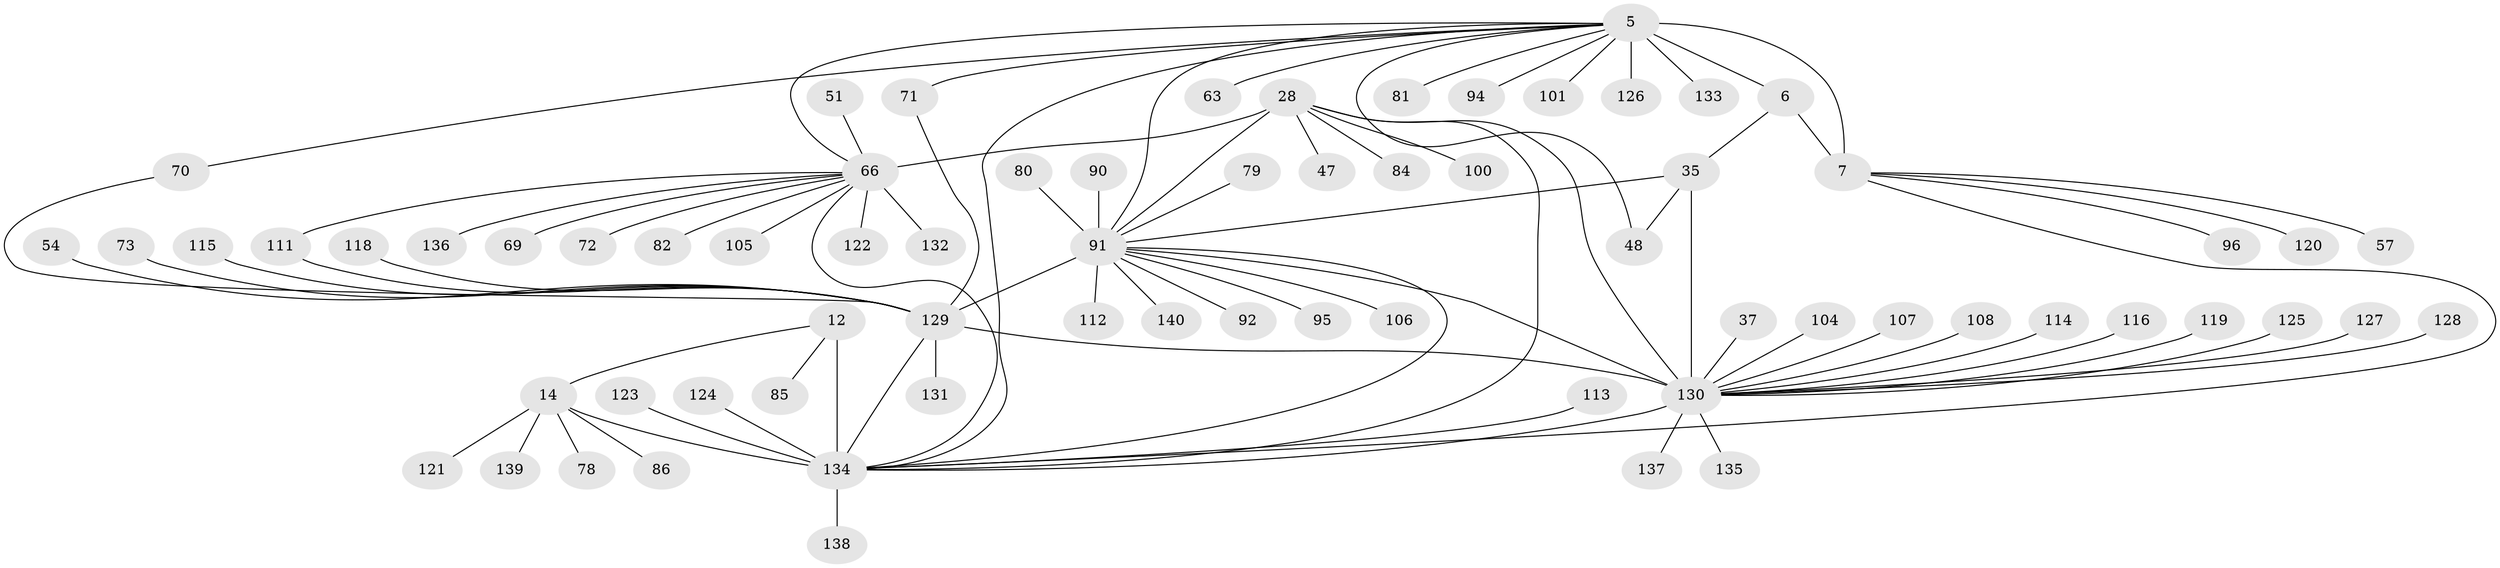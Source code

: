 // original degree distribution, {6: 0.014285714285714285, 10: 0.05, 11: 0.02857142857142857, 9: 0.04285714285714286, 12: 0.02142857142857143, 7: 0.04285714285714286, 8: 0.02857142857142857, 16: 0.007142857142857143, 17: 0.007142857142857143, 13: 0.007142857142857143, 2: 0.1357142857142857, 1: 0.5714285714285714, 3: 0.04285714285714286}
// Generated by graph-tools (version 1.1) at 2025/54/03/09/25 04:54:54]
// undirected, 70 vertices, 86 edges
graph export_dot {
graph [start="1"]
  node [color=gray90,style=filled];
  5 [super="+3"];
  6 [super="+1"];
  7 [super="+4"];
  12 [super="+10"];
  14 [super="+8"];
  28 [super="+27+25"];
  35 [super="+29"];
  37;
  47 [super="+36"];
  48;
  51;
  54;
  57 [super="+46"];
  63;
  66 [super="+26+40+49"];
  69;
  70;
  71;
  72;
  73;
  78;
  79;
  80;
  81;
  82;
  84;
  85 [super="+76"];
  86;
  90;
  91 [super="+89+20+58+42+56"];
  92;
  94;
  95;
  96;
  100;
  101;
  104 [super="+64"];
  105;
  106;
  107;
  108;
  111;
  112;
  113;
  114;
  115;
  116;
  118;
  119;
  120;
  121;
  122;
  123 [super="+109"];
  124;
  125;
  126;
  127;
  128 [super="+61"];
  129 [super="+21+39+18"];
  130 [super="+97+67+117+68+77+87+93+98+99+102+34"];
  131;
  132;
  133;
  134 [super="+9+44+74+103+13+43+53+83+88"];
  135;
  136 [super="+75+110"];
  137;
  138;
  139;
  140;
  5 -- 6 [weight=6];
  5 -- 7 [weight=6];
  5 -- 63;
  5 -- 81;
  5 -- 126;
  5 -- 133;
  5 -- 70;
  5 -- 71;
  5 -- 101;
  5 -- 48;
  5 -- 94;
  5 -- 134 [weight=3];
  5 -- 91 [weight=2];
  5 -- 66;
  6 -- 7 [weight=4];
  6 -- 35;
  7 -- 96;
  7 -- 120;
  7 -- 57;
  7 -- 134;
  12 -- 14 [weight=4];
  12 -- 85;
  12 -- 134 [weight=6];
  14 -- 78;
  14 -- 86;
  14 -- 121;
  14 -- 139;
  14 -- 134 [weight=6];
  28 -- 84;
  28 -- 100;
  28 -- 47;
  28 -- 91 [weight=2];
  28 -- 130 [weight=2];
  28 -- 66 [weight=12];
  28 -- 134;
  35 -- 91 [weight=3];
  35 -- 48;
  35 -- 130 [weight=10];
  37 -- 130;
  51 -- 66;
  54 -- 129;
  66 -- 132;
  66 -- 69;
  66 -- 134;
  66 -- 72;
  66 -- 136;
  66 -- 82;
  66 -- 105;
  66 -- 111;
  66 -- 122;
  70 -- 129;
  71 -- 129;
  73 -- 129;
  79 -- 91;
  80 -- 91;
  90 -- 91;
  91 -- 134;
  91 -- 140;
  91 -- 92;
  91 -- 95;
  91 -- 106;
  91 -- 112;
  91 -- 130;
  91 -- 129 [weight=12];
  104 -- 130;
  107 -- 130;
  108 -- 130;
  111 -- 129;
  113 -- 134;
  114 -- 130;
  115 -- 129;
  116 -- 130;
  118 -- 129;
  119 -- 130;
  123 -- 134;
  124 -- 134;
  125 -- 130;
  127 -- 130;
  128 -- 130;
  129 -- 134;
  129 -- 130;
  129 -- 131;
  130 -- 135;
  130 -- 137;
  130 -- 134;
  134 -- 138;
}
